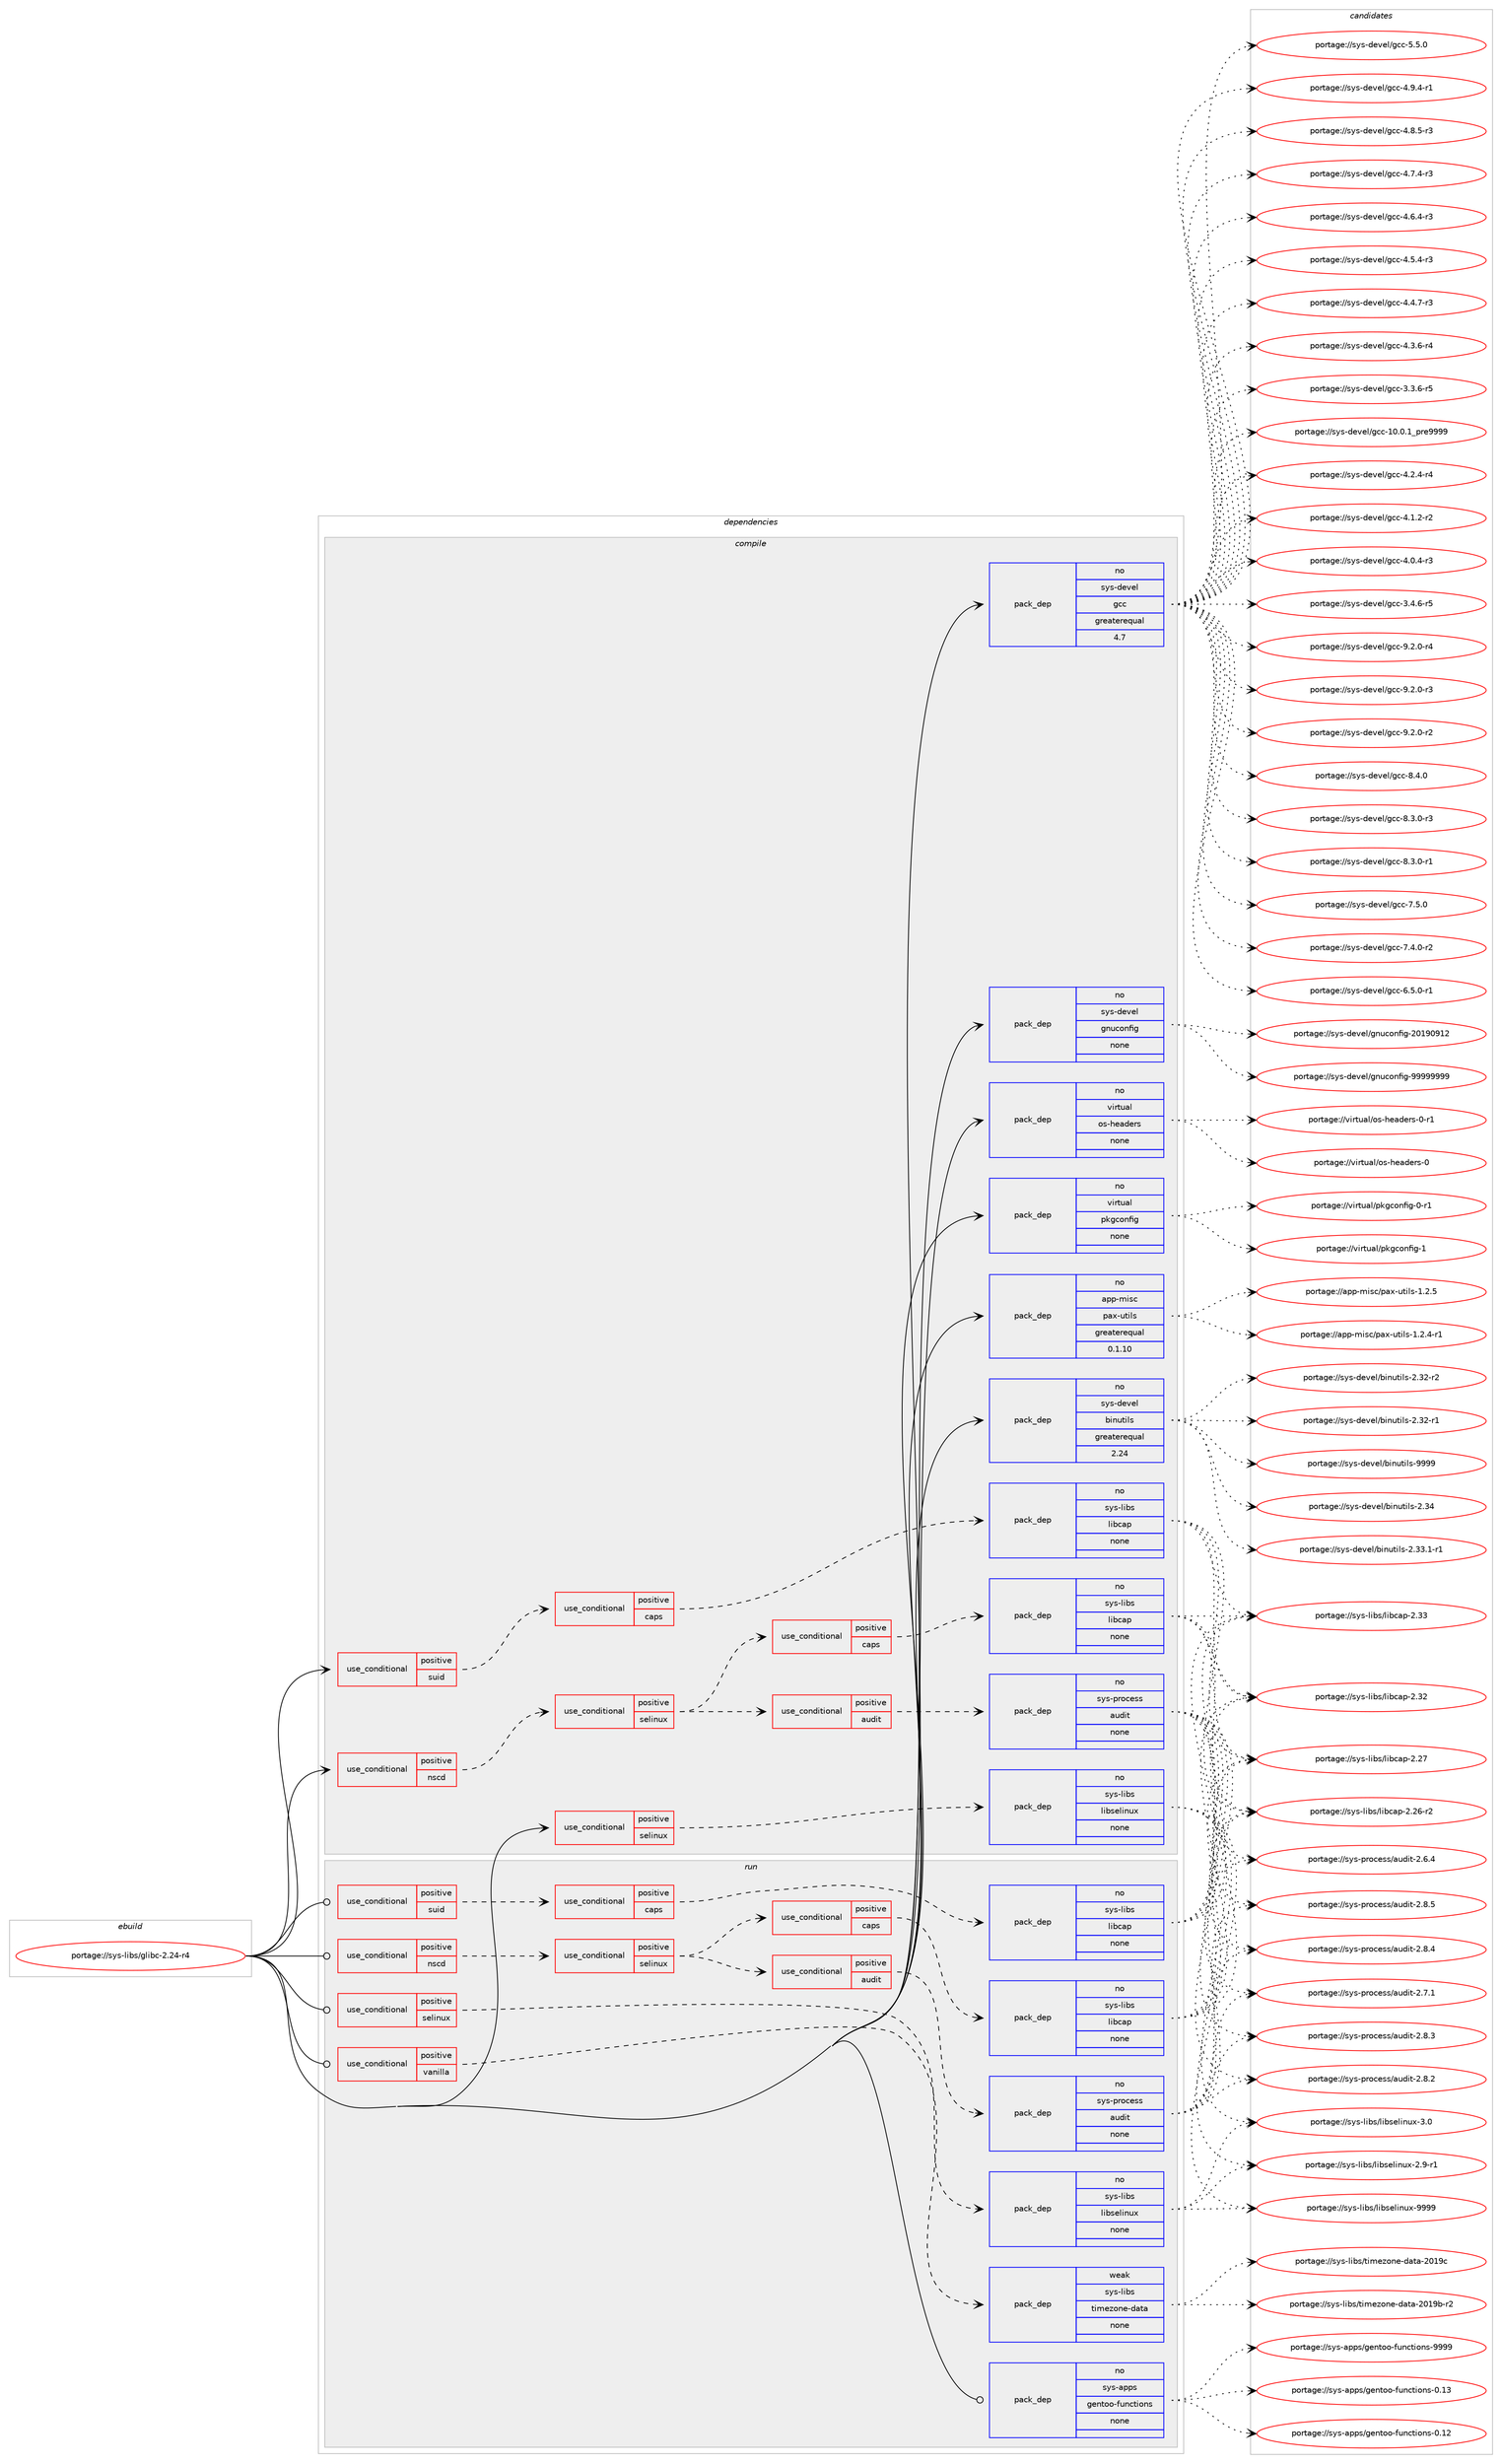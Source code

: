 digraph prolog {

# *************
# Graph options
# *************

newrank=true;
concentrate=true;
compound=true;
graph [rankdir=LR,fontname=Helvetica,fontsize=10,ranksep=1.5];#, ranksep=2.5, nodesep=0.2];
edge  [arrowhead=vee];
node  [fontname=Helvetica,fontsize=10];

# **********
# The ebuild
# **********

subgraph cluster_leftcol {
color=gray;
rank=same;
label=<<i>ebuild</i>>;
id [label="portage://sys-libs/glibc-2.24-r4", color=red, width=4, href="../sys-libs/glibc-2.24-r4.svg"];
}

# ****************
# The dependencies
# ****************

subgraph cluster_midcol {
color=gray;
label=<<i>dependencies</i>>;
subgraph cluster_compile {
fillcolor="#eeeeee";
style=filled;
label=<<i>compile</i>>;
subgraph cond3377 {
dependency22344 [label=<<TABLE BORDER="0" CELLBORDER="1" CELLSPACING="0" CELLPADDING="4"><TR><TD ROWSPAN="3" CELLPADDING="10">use_conditional</TD></TR><TR><TD>positive</TD></TR><TR><TD>nscd</TD></TR></TABLE>>, shape=none, color=red];
subgraph cond3378 {
dependency22345 [label=<<TABLE BORDER="0" CELLBORDER="1" CELLSPACING="0" CELLPADDING="4"><TR><TD ROWSPAN="3" CELLPADDING="10">use_conditional</TD></TR><TR><TD>positive</TD></TR><TR><TD>selinux</TD></TR></TABLE>>, shape=none, color=red];
subgraph cond3379 {
dependency22346 [label=<<TABLE BORDER="0" CELLBORDER="1" CELLSPACING="0" CELLPADDING="4"><TR><TD ROWSPAN="3" CELLPADDING="10">use_conditional</TD></TR><TR><TD>positive</TD></TR><TR><TD>audit</TD></TR></TABLE>>, shape=none, color=red];
subgraph pack18375 {
dependency22347 [label=<<TABLE BORDER="0" CELLBORDER="1" CELLSPACING="0" CELLPADDING="4" WIDTH="220"><TR><TD ROWSPAN="6" CELLPADDING="30">pack_dep</TD></TR><TR><TD WIDTH="110">no</TD></TR><TR><TD>sys-process</TD></TR><TR><TD>audit</TD></TR><TR><TD>none</TD></TR><TR><TD></TD></TR></TABLE>>, shape=none, color=blue];
}
dependency22346:e -> dependency22347:w [weight=20,style="dashed",arrowhead="vee"];
}
dependency22345:e -> dependency22346:w [weight=20,style="dashed",arrowhead="vee"];
subgraph cond3380 {
dependency22348 [label=<<TABLE BORDER="0" CELLBORDER="1" CELLSPACING="0" CELLPADDING="4"><TR><TD ROWSPAN="3" CELLPADDING="10">use_conditional</TD></TR><TR><TD>positive</TD></TR><TR><TD>caps</TD></TR></TABLE>>, shape=none, color=red];
subgraph pack18376 {
dependency22349 [label=<<TABLE BORDER="0" CELLBORDER="1" CELLSPACING="0" CELLPADDING="4" WIDTH="220"><TR><TD ROWSPAN="6" CELLPADDING="30">pack_dep</TD></TR><TR><TD WIDTH="110">no</TD></TR><TR><TD>sys-libs</TD></TR><TR><TD>libcap</TD></TR><TR><TD>none</TD></TR><TR><TD></TD></TR></TABLE>>, shape=none, color=blue];
}
dependency22348:e -> dependency22349:w [weight=20,style="dashed",arrowhead="vee"];
}
dependency22345:e -> dependency22348:w [weight=20,style="dashed",arrowhead="vee"];
}
dependency22344:e -> dependency22345:w [weight=20,style="dashed",arrowhead="vee"];
}
id:e -> dependency22344:w [weight=20,style="solid",arrowhead="vee"];
subgraph cond3381 {
dependency22350 [label=<<TABLE BORDER="0" CELLBORDER="1" CELLSPACING="0" CELLPADDING="4"><TR><TD ROWSPAN="3" CELLPADDING="10">use_conditional</TD></TR><TR><TD>positive</TD></TR><TR><TD>selinux</TD></TR></TABLE>>, shape=none, color=red];
subgraph pack18377 {
dependency22351 [label=<<TABLE BORDER="0" CELLBORDER="1" CELLSPACING="0" CELLPADDING="4" WIDTH="220"><TR><TD ROWSPAN="6" CELLPADDING="30">pack_dep</TD></TR><TR><TD WIDTH="110">no</TD></TR><TR><TD>sys-libs</TD></TR><TR><TD>libselinux</TD></TR><TR><TD>none</TD></TR><TR><TD></TD></TR></TABLE>>, shape=none, color=blue];
}
dependency22350:e -> dependency22351:w [weight=20,style="dashed",arrowhead="vee"];
}
id:e -> dependency22350:w [weight=20,style="solid",arrowhead="vee"];
subgraph cond3382 {
dependency22352 [label=<<TABLE BORDER="0" CELLBORDER="1" CELLSPACING="0" CELLPADDING="4"><TR><TD ROWSPAN="3" CELLPADDING="10">use_conditional</TD></TR><TR><TD>positive</TD></TR><TR><TD>suid</TD></TR></TABLE>>, shape=none, color=red];
subgraph cond3383 {
dependency22353 [label=<<TABLE BORDER="0" CELLBORDER="1" CELLSPACING="0" CELLPADDING="4"><TR><TD ROWSPAN="3" CELLPADDING="10">use_conditional</TD></TR><TR><TD>positive</TD></TR><TR><TD>caps</TD></TR></TABLE>>, shape=none, color=red];
subgraph pack18378 {
dependency22354 [label=<<TABLE BORDER="0" CELLBORDER="1" CELLSPACING="0" CELLPADDING="4" WIDTH="220"><TR><TD ROWSPAN="6" CELLPADDING="30">pack_dep</TD></TR><TR><TD WIDTH="110">no</TD></TR><TR><TD>sys-libs</TD></TR><TR><TD>libcap</TD></TR><TR><TD>none</TD></TR><TR><TD></TD></TR></TABLE>>, shape=none, color=blue];
}
dependency22353:e -> dependency22354:w [weight=20,style="dashed",arrowhead="vee"];
}
dependency22352:e -> dependency22353:w [weight=20,style="dashed",arrowhead="vee"];
}
id:e -> dependency22352:w [weight=20,style="solid",arrowhead="vee"];
subgraph pack18379 {
dependency22355 [label=<<TABLE BORDER="0" CELLBORDER="1" CELLSPACING="0" CELLPADDING="4" WIDTH="220"><TR><TD ROWSPAN="6" CELLPADDING="30">pack_dep</TD></TR><TR><TD WIDTH="110">no</TD></TR><TR><TD>app-misc</TD></TR><TR><TD>pax-utils</TD></TR><TR><TD>greaterequal</TD></TR><TR><TD>0.1.10</TD></TR></TABLE>>, shape=none, color=blue];
}
id:e -> dependency22355:w [weight=20,style="solid",arrowhead="vee"];
subgraph pack18380 {
dependency22356 [label=<<TABLE BORDER="0" CELLBORDER="1" CELLSPACING="0" CELLPADDING="4" WIDTH="220"><TR><TD ROWSPAN="6" CELLPADDING="30">pack_dep</TD></TR><TR><TD WIDTH="110">no</TD></TR><TR><TD>sys-devel</TD></TR><TR><TD>binutils</TD></TR><TR><TD>greaterequal</TD></TR><TR><TD>2.24</TD></TR></TABLE>>, shape=none, color=blue];
}
id:e -> dependency22356:w [weight=20,style="solid",arrowhead="vee"];
subgraph pack18381 {
dependency22357 [label=<<TABLE BORDER="0" CELLBORDER="1" CELLSPACING="0" CELLPADDING="4" WIDTH="220"><TR><TD ROWSPAN="6" CELLPADDING="30">pack_dep</TD></TR><TR><TD WIDTH="110">no</TD></TR><TR><TD>sys-devel</TD></TR><TR><TD>gcc</TD></TR><TR><TD>greaterequal</TD></TR><TR><TD>4.7</TD></TR></TABLE>>, shape=none, color=blue];
}
id:e -> dependency22357:w [weight=20,style="solid",arrowhead="vee"];
subgraph pack18382 {
dependency22358 [label=<<TABLE BORDER="0" CELLBORDER="1" CELLSPACING="0" CELLPADDING="4" WIDTH="220"><TR><TD ROWSPAN="6" CELLPADDING="30">pack_dep</TD></TR><TR><TD WIDTH="110">no</TD></TR><TR><TD>sys-devel</TD></TR><TR><TD>gnuconfig</TD></TR><TR><TD>none</TD></TR><TR><TD></TD></TR></TABLE>>, shape=none, color=blue];
}
id:e -> dependency22358:w [weight=20,style="solid",arrowhead="vee"];
subgraph pack18383 {
dependency22359 [label=<<TABLE BORDER="0" CELLBORDER="1" CELLSPACING="0" CELLPADDING="4" WIDTH="220"><TR><TD ROWSPAN="6" CELLPADDING="30">pack_dep</TD></TR><TR><TD WIDTH="110">no</TD></TR><TR><TD>virtual</TD></TR><TR><TD>os-headers</TD></TR><TR><TD>none</TD></TR><TR><TD></TD></TR></TABLE>>, shape=none, color=blue];
}
id:e -> dependency22359:w [weight=20,style="solid",arrowhead="vee"];
subgraph pack18384 {
dependency22360 [label=<<TABLE BORDER="0" CELLBORDER="1" CELLSPACING="0" CELLPADDING="4" WIDTH="220"><TR><TD ROWSPAN="6" CELLPADDING="30">pack_dep</TD></TR><TR><TD WIDTH="110">no</TD></TR><TR><TD>virtual</TD></TR><TR><TD>pkgconfig</TD></TR><TR><TD>none</TD></TR><TR><TD></TD></TR></TABLE>>, shape=none, color=blue];
}
id:e -> dependency22360:w [weight=20,style="solid",arrowhead="vee"];
}
subgraph cluster_compileandrun {
fillcolor="#eeeeee";
style=filled;
label=<<i>compile and run</i>>;
}
subgraph cluster_run {
fillcolor="#eeeeee";
style=filled;
label=<<i>run</i>>;
subgraph cond3384 {
dependency22361 [label=<<TABLE BORDER="0" CELLBORDER="1" CELLSPACING="0" CELLPADDING="4"><TR><TD ROWSPAN="3" CELLPADDING="10">use_conditional</TD></TR><TR><TD>positive</TD></TR><TR><TD>nscd</TD></TR></TABLE>>, shape=none, color=red];
subgraph cond3385 {
dependency22362 [label=<<TABLE BORDER="0" CELLBORDER="1" CELLSPACING="0" CELLPADDING="4"><TR><TD ROWSPAN="3" CELLPADDING="10">use_conditional</TD></TR><TR><TD>positive</TD></TR><TR><TD>selinux</TD></TR></TABLE>>, shape=none, color=red];
subgraph cond3386 {
dependency22363 [label=<<TABLE BORDER="0" CELLBORDER="1" CELLSPACING="0" CELLPADDING="4"><TR><TD ROWSPAN="3" CELLPADDING="10">use_conditional</TD></TR><TR><TD>positive</TD></TR><TR><TD>audit</TD></TR></TABLE>>, shape=none, color=red];
subgraph pack18385 {
dependency22364 [label=<<TABLE BORDER="0" CELLBORDER="1" CELLSPACING="0" CELLPADDING="4" WIDTH="220"><TR><TD ROWSPAN="6" CELLPADDING="30">pack_dep</TD></TR><TR><TD WIDTH="110">no</TD></TR><TR><TD>sys-process</TD></TR><TR><TD>audit</TD></TR><TR><TD>none</TD></TR><TR><TD></TD></TR></TABLE>>, shape=none, color=blue];
}
dependency22363:e -> dependency22364:w [weight=20,style="dashed",arrowhead="vee"];
}
dependency22362:e -> dependency22363:w [weight=20,style="dashed",arrowhead="vee"];
subgraph cond3387 {
dependency22365 [label=<<TABLE BORDER="0" CELLBORDER="1" CELLSPACING="0" CELLPADDING="4"><TR><TD ROWSPAN="3" CELLPADDING="10">use_conditional</TD></TR><TR><TD>positive</TD></TR><TR><TD>caps</TD></TR></TABLE>>, shape=none, color=red];
subgraph pack18386 {
dependency22366 [label=<<TABLE BORDER="0" CELLBORDER="1" CELLSPACING="0" CELLPADDING="4" WIDTH="220"><TR><TD ROWSPAN="6" CELLPADDING="30">pack_dep</TD></TR><TR><TD WIDTH="110">no</TD></TR><TR><TD>sys-libs</TD></TR><TR><TD>libcap</TD></TR><TR><TD>none</TD></TR><TR><TD></TD></TR></TABLE>>, shape=none, color=blue];
}
dependency22365:e -> dependency22366:w [weight=20,style="dashed",arrowhead="vee"];
}
dependency22362:e -> dependency22365:w [weight=20,style="dashed",arrowhead="vee"];
}
dependency22361:e -> dependency22362:w [weight=20,style="dashed",arrowhead="vee"];
}
id:e -> dependency22361:w [weight=20,style="solid",arrowhead="odot"];
subgraph cond3388 {
dependency22367 [label=<<TABLE BORDER="0" CELLBORDER="1" CELLSPACING="0" CELLPADDING="4"><TR><TD ROWSPAN="3" CELLPADDING="10">use_conditional</TD></TR><TR><TD>positive</TD></TR><TR><TD>selinux</TD></TR></TABLE>>, shape=none, color=red];
subgraph pack18387 {
dependency22368 [label=<<TABLE BORDER="0" CELLBORDER="1" CELLSPACING="0" CELLPADDING="4" WIDTH="220"><TR><TD ROWSPAN="6" CELLPADDING="30">pack_dep</TD></TR><TR><TD WIDTH="110">no</TD></TR><TR><TD>sys-libs</TD></TR><TR><TD>libselinux</TD></TR><TR><TD>none</TD></TR><TR><TD></TD></TR></TABLE>>, shape=none, color=blue];
}
dependency22367:e -> dependency22368:w [weight=20,style="dashed",arrowhead="vee"];
}
id:e -> dependency22367:w [weight=20,style="solid",arrowhead="odot"];
subgraph cond3389 {
dependency22369 [label=<<TABLE BORDER="0" CELLBORDER="1" CELLSPACING="0" CELLPADDING="4"><TR><TD ROWSPAN="3" CELLPADDING="10">use_conditional</TD></TR><TR><TD>positive</TD></TR><TR><TD>suid</TD></TR></TABLE>>, shape=none, color=red];
subgraph cond3390 {
dependency22370 [label=<<TABLE BORDER="0" CELLBORDER="1" CELLSPACING="0" CELLPADDING="4"><TR><TD ROWSPAN="3" CELLPADDING="10">use_conditional</TD></TR><TR><TD>positive</TD></TR><TR><TD>caps</TD></TR></TABLE>>, shape=none, color=red];
subgraph pack18388 {
dependency22371 [label=<<TABLE BORDER="0" CELLBORDER="1" CELLSPACING="0" CELLPADDING="4" WIDTH="220"><TR><TD ROWSPAN="6" CELLPADDING="30">pack_dep</TD></TR><TR><TD WIDTH="110">no</TD></TR><TR><TD>sys-libs</TD></TR><TR><TD>libcap</TD></TR><TR><TD>none</TD></TR><TR><TD></TD></TR></TABLE>>, shape=none, color=blue];
}
dependency22370:e -> dependency22371:w [weight=20,style="dashed",arrowhead="vee"];
}
dependency22369:e -> dependency22370:w [weight=20,style="dashed",arrowhead="vee"];
}
id:e -> dependency22369:w [weight=20,style="solid",arrowhead="odot"];
subgraph cond3391 {
dependency22372 [label=<<TABLE BORDER="0" CELLBORDER="1" CELLSPACING="0" CELLPADDING="4"><TR><TD ROWSPAN="3" CELLPADDING="10">use_conditional</TD></TR><TR><TD>positive</TD></TR><TR><TD>vanilla</TD></TR></TABLE>>, shape=none, color=red];
subgraph pack18389 {
dependency22373 [label=<<TABLE BORDER="0" CELLBORDER="1" CELLSPACING="0" CELLPADDING="4" WIDTH="220"><TR><TD ROWSPAN="6" CELLPADDING="30">pack_dep</TD></TR><TR><TD WIDTH="110">weak</TD></TR><TR><TD>sys-libs</TD></TR><TR><TD>timezone-data</TD></TR><TR><TD>none</TD></TR><TR><TD></TD></TR></TABLE>>, shape=none, color=blue];
}
dependency22372:e -> dependency22373:w [weight=20,style="dashed",arrowhead="vee"];
}
id:e -> dependency22372:w [weight=20,style="solid",arrowhead="odot"];
subgraph pack18390 {
dependency22374 [label=<<TABLE BORDER="0" CELLBORDER="1" CELLSPACING="0" CELLPADDING="4" WIDTH="220"><TR><TD ROWSPAN="6" CELLPADDING="30">pack_dep</TD></TR><TR><TD WIDTH="110">no</TD></TR><TR><TD>sys-apps</TD></TR><TR><TD>gentoo-functions</TD></TR><TR><TD>none</TD></TR><TR><TD></TD></TR></TABLE>>, shape=none, color=blue];
}
id:e -> dependency22374:w [weight=20,style="solid",arrowhead="odot"];
}
}

# **************
# The candidates
# **************

subgraph cluster_choices {
rank=same;
color=gray;
label=<<i>candidates</i>>;

subgraph choice18375 {
color=black;
nodesep=1;
choice11512111545112114111991011151154797117100105116455046564653 [label="portage://sys-process/audit-2.8.5", color=red, width=4,href="../sys-process/audit-2.8.5.svg"];
choice11512111545112114111991011151154797117100105116455046564652 [label="portage://sys-process/audit-2.8.4", color=red, width=4,href="../sys-process/audit-2.8.4.svg"];
choice11512111545112114111991011151154797117100105116455046564651 [label="portage://sys-process/audit-2.8.3", color=red, width=4,href="../sys-process/audit-2.8.3.svg"];
choice11512111545112114111991011151154797117100105116455046564650 [label="portage://sys-process/audit-2.8.2", color=red, width=4,href="../sys-process/audit-2.8.2.svg"];
choice11512111545112114111991011151154797117100105116455046554649 [label="portage://sys-process/audit-2.7.1", color=red, width=4,href="../sys-process/audit-2.7.1.svg"];
choice11512111545112114111991011151154797117100105116455046544652 [label="portage://sys-process/audit-2.6.4", color=red, width=4,href="../sys-process/audit-2.6.4.svg"];
dependency22347:e -> choice11512111545112114111991011151154797117100105116455046564653:w [style=dotted,weight="100"];
dependency22347:e -> choice11512111545112114111991011151154797117100105116455046564652:w [style=dotted,weight="100"];
dependency22347:e -> choice11512111545112114111991011151154797117100105116455046564651:w [style=dotted,weight="100"];
dependency22347:e -> choice11512111545112114111991011151154797117100105116455046564650:w [style=dotted,weight="100"];
dependency22347:e -> choice11512111545112114111991011151154797117100105116455046554649:w [style=dotted,weight="100"];
dependency22347:e -> choice11512111545112114111991011151154797117100105116455046544652:w [style=dotted,weight="100"];
}
subgraph choice18376 {
color=black;
nodesep=1;
choice1151211154510810598115471081059899971124550465151 [label="portage://sys-libs/libcap-2.33", color=red, width=4,href="../sys-libs/libcap-2.33.svg"];
choice1151211154510810598115471081059899971124550465150 [label="portage://sys-libs/libcap-2.32", color=red, width=4,href="../sys-libs/libcap-2.32.svg"];
choice1151211154510810598115471081059899971124550465055 [label="portage://sys-libs/libcap-2.27", color=red, width=4,href="../sys-libs/libcap-2.27.svg"];
choice11512111545108105981154710810598999711245504650544511450 [label="portage://sys-libs/libcap-2.26-r2", color=red, width=4,href="../sys-libs/libcap-2.26-r2.svg"];
dependency22349:e -> choice1151211154510810598115471081059899971124550465151:w [style=dotted,weight="100"];
dependency22349:e -> choice1151211154510810598115471081059899971124550465150:w [style=dotted,weight="100"];
dependency22349:e -> choice1151211154510810598115471081059899971124550465055:w [style=dotted,weight="100"];
dependency22349:e -> choice11512111545108105981154710810598999711245504650544511450:w [style=dotted,weight="100"];
}
subgraph choice18377 {
color=black;
nodesep=1;
choice115121115451081059811547108105981151011081051101171204557575757 [label="portage://sys-libs/libselinux-9999", color=red, width=4,href="../sys-libs/libselinux-9999.svg"];
choice1151211154510810598115471081059811510110810511011712045514648 [label="portage://sys-libs/libselinux-3.0", color=red, width=4,href="../sys-libs/libselinux-3.0.svg"];
choice11512111545108105981154710810598115101108105110117120455046574511449 [label="portage://sys-libs/libselinux-2.9-r1", color=red, width=4,href="../sys-libs/libselinux-2.9-r1.svg"];
dependency22351:e -> choice115121115451081059811547108105981151011081051101171204557575757:w [style=dotted,weight="100"];
dependency22351:e -> choice1151211154510810598115471081059811510110810511011712045514648:w [style=dotted,weight="100"];
dependency22351:e -> choice11512111545108105981154710810598115101108105110117120455046574511449:w [style=dotted,weight="100"];
}
subgraph choice18378 {
color=black;
nodesep=1;
choice1151211154510810598115471081059899971124550465151 [label="portage://sys-libs/libcap-2.33", color=red, width=4,href="../sys-libs/libcap-2.33.svg"];
choice1151211154510810598115471081059899971124550465150 [label="portage://sys-libs/libcap-2.32", color=red, width=4,href="../sys-libs/libcap-2.32.svg"];
choice1151211154510810598115471081059899971124550465055 [label="portage://sys-libs/libcap-2.27", color=red, width=4,href="../sys-libs/libcap-2.27.svg"];
choice11512111545108105981154710810598999711245504650544511450 [label="portage://sys-libs/libcap-2.26-r2", color=red, width=4,href="../sys-libs/libcap-2.26-r2.svg"];
dependency22354:e -> choice1151211154510810598115471081059899971124550465151:w [style=dotted,weight="100"];
dependency22354:e -> choice1151211154510810598115471081059899971124550465150:w [style=dotted,weight="100"];
dependency22354:e -> choice1151211154510810598115471081059899971124550465055:w [style=dotted,weight="100"];
dependency22354:e -> choice11512111545108105981154710810598999711245504650544511450:w [style=dotted,weight="100"];
}
subgraph choice18379 {
color=black;
nodesep=1;
choice971121124510910511599471129712045117116105108115454946504653 [label="portage://app-misc/pax-utils-1.2.5", color=red, width=4,href="../app-misc/pax-utils-1.2.5.svg"];
choice9711211245109105115994711297120451171161051081154549465046524511449 [label="portage://app-misc/pax-utils-1.2.4-r1", color=red, width=4,href="../app-misc/pax-utils-1.2.4-r1.svg"];
dependency22355:e -> choice971121124510910511599471129712045117116105108115454946504653:w [style=dotted,weight="100"];
dependency22355:e -> choice9711211245109105115994711297120451171161051081154549465046524511449:w [style=dotted,weight="100"];
}
subgraph choice18380 {
color=black;
nodesep=1;
choice1151211154510010111810110847981051101171161051081154557575757 [label="portage://sys-devel/binutils-9999", color=red, width=4,href="../sys-devel/binutils-9999.svg"];
choice1151211154510010111810110847981051101171161051081154550465152 [label="portage://sys-devel/binutils-2.34", color=red, width=4,href="../sys-devel/binutils-2.34.svg"];
choice115121115451001011181011084798105110117116105108115455046515146494511449 [label="portage://sys-devel/binutils-2.33.1-r1", color=red, width=4,href="../sys-devel/binutils-2.33.1-r1.svg"];
choice11512111545100101118101108479810511011711610510811545504651504511450 [label="portage://sys-devel/binutils-2.32-r2", color=red, width=4,href="../sys-devel/binutils-2.32-r2.svg"];
choice11512111545100101118101108479810511011711610510811545504651504511449 [label="portage://sys-devel/binutils-2.32-r1", color=red, width=4,href="../sys-devel/binutils-2.32-r1.svg"];
dependency22356:e -> choice1151211154510010111810110847981051101171161051081154557575757:w [style=dotted,weight="100"];
dependency22356:e -> choice1151211154510010111810110847981051101171161051081154550465152:w [style=dotted,weight="100"];
dependency22356:e -> choice115121115451001011181011084798105110117116105108115455046515146494511449:w [style=dotted,weight="100"];
dependency22356:e -> choice11512111545100101118101108479810511011711610510811545504651504511450:w [style=dotted,weight="100"];
dependency22356:e -> choice11512111545100101118101108479810511011711610510811545504651504511449:w [style=dotted,weight="100"];
}
subgraph choice18381 {
color=black;
nodesep=1;
choice115121115451001011181011084710399994557465046484511452 [label="portage://sys-devel/gcc-9.2.0-r4", color=red, width=4,href="../sys-devel/gcc-9.2.0-r4.svg"];
choice115121115451001011181011084710399994557465046484511451 [label="portage://sys-devel/gcc-9.2.0-r3", color=red, width=4,href="../sys-devel/gcc-9.2.0-r3.svg"];
choice115121115451001011181011084710399994557465046484511450 [label="portage://sys-devel/gcc-9.2.0-r2", color=red, width=4,href="../sys-devel/gcc-9.2.0-r2.svg"];
choice11512111545100101118101108471039999455646524648 [label="portage://sys-devel/gcc-8.4.0", color=red, width=4,href="../sys-devel/gcc-8.4.0.svg"];
choice115121115451001011181011084710399994556465146484511451 [label="portage://sys-devel/gcc-8.3.0-r3", color=red, width=4,href="../sys-devel/gcc-8.3.0-r3.svg"];
choice115121115451001011181011084710399994556465146484511449 [label="portage://sys-devel/gcc-8.3.0-r1", color=red, width=4,href="../sys-devel/gcc-8.3.0-r1.svg"];
choice11512111545100101118101108471039999455546534648 [label="portage://sys-devel/gcc-7.5.0", color=red, width=4,href="../sys-devel/gcc-7.5.0.svg"];
choice115121115451001011181011084710399994555465246484511450 [label="portage://sys-devel/gcc-7.4.0-r2", color=red, width=4,href="../sys-devel/gcc-7.4.0-r2.svg"];
choice115121115451001011181011084710399994554465346484511449 [label="portage://sys-devel/gcc-6.5.0-r1", color=red, width=4,href="../sys-devel/gcc-6.5.0-r1.svg"];
choice11512111545100101118101108471039999455346534648 [label="portage://sys-devel/gcc-5.5.0", color=red, width=4,href="../sys-devel/gcc-5.5.0.svg"];
choice115121115451001011181011084710399994552465746524511449 [label="portage://sys-devel/gcc-4.9.4-r1", color=red, width=4,href="../sys-devel/gcc-4.9.4-r1.svg"];
choice115121115451001011181011084710399994552465646534511451 [label="portage://sys-devel/gcc-4.8.5-r3", color=red, width=4,href="../sys-devel/gcc-4.8.5-r3.svg"];
choice115121115451001011181011084710399994552465546524511451 [label="portage://sys-devel/gcc-4.7.4-r3", color=red, width=4,href="../sys-devel/gcc-4.7.4-r3.svg"];
choice115121115451001011181011084710399994552465446524511451 [label="portage://sys-devel/gcc-4.6.4-r3", color=red, width=4,href="../sys-devel/gcc-4.6.4-r3.svg"];
choice115121115451001011181011084710399994552465346524511451 [label="portage://sys-devel/gcc-4.5.4-r3", color=red, width=4,href="../sys-devel/gcc-4.5.4-r3.svg"];
choice115121115451001011181011084710399994552465246554511451 [label="portage://sys-devel/gcc-4.4.7-r3", color=red, width=4,href="../sys-devel/gcc-4.4.7-r3.svg"];
choice115121115451001011181011084710399994552465146544511452 [label="portage://sys-devel/gcc-4.3.6-r4", color=red, width=4,href="../sys-devel/gcc-4.3.6-r4.svg"];
choice115121115451001011181011084710399994552465046524511452 [label="portage://sys-devel/gcc-4.2.4-r4", color=red, width=4,href="../sys-devel/gcc-4.2.4-r4.svg"];
choice115121115451001011181011084710399994552464946504511450 [label="portage://sys-devel/gcc-4.1.2-r2", color=red, width=4,href="../sys-devel/gcc-4.1.2-r2.svg"];
choice115121115451001011181011084710399994552464846524511451 [label="portage://sys-devel/gcc-4.0.4-r3", color=red, width=4,href="../sys-devel/gcc-4.0.4-r3.svg"];
choice115121115451001011181011084710399994551465246544511453 [label="portage://sys-devel/gcc-3.4.6-r5", color=red, width=4,href="../sys-devel/gcc-3.4.6-r5.svg"];
choice115121115451001011181011084710399994551465146544511453 [label="portage://sys-devel/gcc-3.3.6-r5", color=red, width=4,href="../sys-devel/gcc-3.3.6-r5.svg"];
choice11512111545100101118101108471039999454948464846499511211410157575757 [label="portage://sys-devel/gcc-10.0.1_pre9999", color=red, width=4,href="../sys-devel/gcc-10.0.1_pre9999.svg"];
dependency22357:e -> choice115121115451001011181011084710399994557465046484511452:w [style=dotted,weight="100"];
dependency22357:e -> choice115121115451001011181011084710399994557465046484511451:w [style=dotted,weight="100"];
dependency22357:e -> choice115121115451001011181011084710399994557465046484511450:w [style=dotted,weight="100"];
dependency22357:e -> choice11512111545100101118101108471039999455646524648:w [style=dotted,weight="100"];
dependency22357:e -> choice115121115451001011181011084710399994556465146484511451:w [style=dotted,weight="100"];
dependency22357:e -> choice115121115451001011181011084710399994556465146484511449:w [style=dotted,weight="100"];
dependency22357:e -> choice11512111545100101118101108471039999455546534648:w [style=dotted,weight="100"];
dependency22357:e -> choice115121115451001011181011084710399994555465246484511450:w [style=dotted,weight="100"];
dependency22357:e -> choice115121115451001011181011084710399994554465346484511449:w [style=dotted,weight="100"];
dependency22357:e -> choice11512111545100101118101108471039999455346534648:w [style=dotted,weight="100"];
dependency22357:e -> choice115121115451001011181011084710399994552465746524511449:w [style=dotted,weight="100"];
dependency22357:e -> choice115121115451001011181011084710399994552465646534511451:w [style=dotted,weight="100"];
dependency22357:e -> choice115121115451001011181011084710399994552465546524511451:w [style=dotted,weight="100"];
dependency22357:e -> choice115121115451001011181011084710399994552465446524511451:w [style=dotted,weight="100"];
dependency22357:e -> choice115121115451001011181011084710399994552465346524511451:w [style=dotted,weight="100"];
dependency22357:e -> choice115121115451001011181011084710399994552465246554511451:w [style=dotted,weight="100"];
dependency22357:e -> choice115121115451001011181011084710399994552465146544511452:w [style=dotted,weight="100"];
dependency22357:e -> choice115121115451001011181011084710399994552465046524511452:w [style=dotted,weight="100"];
dependency22357:e -> choice115121115451001011181011084710399994552464946504511450:w [style=dotted,weight="100"];
dependency22357:e -> choice115121115451001011181011084710399994552464846524511451:w [style=dotted,weight="100"];
dependency22357:e -> choice115121115451001011181011084710399994551465246544511453:w [style=dotted,weight="100"];
dependency22357:e -> choice115121115451001011181011084710399994551465146544511453:w [style=dotted,weight="100"];
dependency22357:e -> choice11512111545100101118101108471039999454948464846499511211410157575757:w [style=dotted,weight="100"];
}
subgraph choice18382 {
color=black;
nodesep=1;
choice115121115451001011181011084710311011799111110102105103455757575757575757 [label="portage://sys-devel/gnuconfig-99999999", color=red, width=4,href="../sys-devel/gnuconfig-99999999.svg"];
choice115121115451001011181011084710311011799111110102105103455048495748574950 [label="portage://sys-devel/gnuconfig-20190912", color=red, width=4,href="../sys-devel/gnuconfig-20190912.svg"];
dependency22358:e -> choice115121115451001011181011084710311011799111110102105103455757575757575757:w [style=dotted,weight="100"];
dependency22358:e -> choice115121115451001011181011084710311011799111110102105103455048495748574950:w [style=dotted,weight="100"];
}
subgraph choice18383 {
color=black;
nodesep=1;
choice1181051141161179710847111115451041019710010111411545484511449 [label="portage://virtual/os-headers-0-r1", color=red, width=4,href="../virtual/os-headers-0-r1.svg"];
choice118105114116117971084711111545104101971001011141154548 [label="portage://virtual/os-headers-0", color=red, width=4,href="../virtual/os-headers-0.svg"];
dependency22359:e -> choice1181051141161179710847111115451041019710010111411545484511449:w [style=dotted,weight="100"];
dependency22359:e -> choice118105114116117971084711111545104101971001011141154548:w [style=dotted,weight="100"];
}
subgraph choice18384 {
color=black;
nodesep=1;
choice1181051141161179710847112107103991111101021051034549 [label="portage://virtual/pkgconfig-1", color=red, width=4,href="../virtual/pkgconfig-1.svg"];
choice11810511411611797108471121071039911111010210510345484511449 [label="portage://virtual/pkgconfig-0-r1", color=red, width=4,href="../virtual/pkgconfig-0-r1.svg"];
dependency22360:e -> choice1181051141161179710847112107103991111101021051034549:w [style=dotted,weight="100"];
dependency22360:e -> choice11810511411611797108471121071039911111010210510345484511449:w [style=dotted,weight="100"];
}
subgraph choice18385 {
color=black;
nodesep=1;
choice11512111545112114111991011151154797117100105116455046564653 [label="portage://sys-process/audit-2.8.5", color=red, width=4,href="../sys-process/audit-2.8.5.svg"];
choice11512111545112114111991011151154797117100105116455046564652 [label="portage://sys-process/audit-2.8.4", color=red, width=4,href="../sys-process/audit-2.8.4.svg"];
choice11512111545112114111991011151154797117100105116455046564651 [label="portage://sys-process/audit-2.8.3", color=red, width=4,href="../sys-process/audit-2.8.3.svg"];
choice11512111545112114111991011151154797117100105116455046564650 [label="portage://sys-process/audit-2.8.2", color=red, width=4,href="../sys-process/audit-2.8.2.svg"];
choice11512111545112114111991011151154797117100105116455046554649 [label="portage://sys-process/audit-2.7.1", color=red, width=4,href="../sys-process/audit-2.7.1.svg"];
choice11512111545112114111991011151154797117100105116455046544652 [label="portage://sys-process/audit-2.6.4", color=red, width=4,href="../sys-process/audit-2.6.4.svg"];
dependency22364:e -> choice11512111545112114111991011151154797117100105116455046564653:w [style=dotted,weight="100"];
dependency22364:e -> choice11512111545112114111991011151154797117100105116455046564652:w [style=dotted,weight="100"];
dependency22364:e -> choice11512111545112114111991011151154797117100105116455046564651:w [style=dotted,weight="100"];
dependency22364:e -> choice11512111545112114111991011151154797117100105116455046564650:w [style=dotted,weight="100"];
dependency22364:e -> choice11512111545112114111991011151154797117100105116455046554649:w [style=dotted,weight="100"];
dependency22364:e -> choice11512111545112114111991011151154797117100105116455046544652:w [style=dotted,weight="100"];
}
subgraph choice18386 {
color=black;
nodesep=1;
choice1151211154510810598115471081059899971124550465151 [label="portage://sys-libs/libcap-2.33", color=red, width=4,href="../sys-libs/libcap-2.33.svg"];
choice1151211154510810598115471081059899971124550465150 [label="portage://sys-libs/libcap-2.32", color=red, width=4,href="../sys-libs/libcap-2.32.svg"];
choice1151211154510810598115471081059899971124550465055 [label="portage://sys-libs/libcap-2.27", color=red, width=4,href="../sys-libs/libcap-2.27.svg"];
choice11512111545108105981154710810598999711245504650544511450 [label="portage://sys-libs/libcap-2.26-r2", color=red, width=4,href="../sys-libs/libcap-2.26-r2.svg"];
dependency22366:e -> choice1151211154510810598115471081059899971124550465151:w [style=dotted,weight="100"];
dependency22366:e -> choice1151211154510810598115471081059899971124550465150:w [style=dotted,weight="100"];
dependency22366:e -> choice1151211154510810598115471081059899971124550465055:w [style=dotted,weight="100"];
dependency22366:e -> choice11512111545108105981154710810598999711245504650544511450:w [style=dotted,weight="100"];
}
subgraph choice18387 {
color=black;
nodesep=1;
choice115121115451081059811547108105981151011081051101171204557575757 [label="portage://sys-libs/libselinux-9999", color=red, width=4,href="../sys-libs/libselinux-9999.svg"];
choice1151211154510810598115471081059811510110810511011712045514648 [label="portage://sys-libs/libselinux-3.0", color=red, width=4,href="../sys-libs/libselinux-3.0.svg"];
choice11512111545108105981154710810598115101108105110117120455046574511449 [label="portage://sys-libs/libselinux-2.9-r1", color=red, width=4,href="../sys-libs/libselinux-2.9-r1.svg"];
dependency22368:e -> choice115121115451081059811547108105981151011081051101171204557575757:w [style=dotted,weight="100"];
dependency22368:e -> choice1151211154510810598115471081059811510110810511011712045514648:w [style=dotted,weight="100"];
dependency22368:e -> choice11512111545108105981154710810598115101108105110117120455046574511449:w [style=dotted,weight="100"];
}
subgraph choice18388 {
color=black;
nodesep=1;
choice1151211154510810598115471081059899971124550465151 [label="portage://sys-libs/libcap-2.33", color=red, width=4,href="../sys-libs/libcap-2.33.svg"];
choice1151211154510810598115471081059899971124550465150 [label="portage://sys-libs/libcap-2.32", color=red, width=4,href="../sys-libs/libcap-2.32.svg"];
choice1151211154510810598115471081059899971124550465055 [label="portage://sys-libs/libcap-2.27", color=red, width=4,href="../sys-libs/libcap-2.27.svg"];
choice11512111545108105981154710810598999711245504650544511450 [label="portage://sys-libs/libcap-2.26-r2", color=red, width=4,href="../sys-libs/libcap-2.26-r2.svg"];
dependency22371:e -> choice1151211154510810598115471081059899971124550465151:w [style=dotted,weight="100"];
dependency22371:e -> choice1151211154510810598115471081059899971124550465150:w [style=dotted,weight="100"];
dependency22371:e -> choice1151211154510810598115471081059899971124550465055:w [style=dotted,weight="100"];
dependency22371:e -> choice11512111545108105981154710810598999711245504650544511450:w [style=dotted,weight="100"];
}
subgraph choice18389 {
color=black;
nodesep=1;
choice115121115451081059811547116105109101122111110101451009711697455048495799 [label="portage://sys-libs/timezone-data-2019c", color=red, width=4,href="../sys-libs/timezone-data-2019c.svg"];
choice1151211154510810598115471161051091011221111101014510097116974550484957984511450 [label="portage://sys-libs/timezone-data-2019b-r2", color=red, width=4,href="../sys-libs/timezone-data-2019b-r2.svg"];
dependency22373:e -> choice115121115451081059811547116105109101122111110101451009711697455048495799:w [style=dotted,weight="100"];
dependency22373:e -> choice1151211154510810598115471161051091011221111101014510097116974550484957984511450:w [style=dotted,weight="100"];
}
subgraph choice18390 {
color=black;
nodesep=1;
choice11512111545971121121154710310111011611111145102117110991161051111101154557575757 [label="portage://sys-apps/gentoo-functions-9999", color=red, width=4,href="../sys-apps/gentoo-functions-9999.svg"];
choice11512111545971121121154710310111011611111145102117110991161051111101154548464951 [label="portage://sys-apps/gentoo-functions-0.13", color=red, width=4,href="../sys-apps/gentoo-functions-0.13.svg"];
choice11512111545971121121154710310111011611111145102117110991161051111101154548464950 [label="portage://sys-apps/gentoo-functions-0.12", color=red, width=4,href="../sys-apps/gentoo-functions-0.12.svg"];
dependency22374:e -> choice11512111545971121121154710310111011611111145102117110991161051111101154557575757:w [style=dotted,weight="100"];
dependency22374:e -> choice11512111545971121121154710310111011611111145102117110991161051111101154548464951:w [style=dotted,weight="100"];
dependency22374:e -> choice11512111545971121121154710310111011611111145102117110991161051111101154548464950:w [style=dotted,weight="100"];
}
}

}

